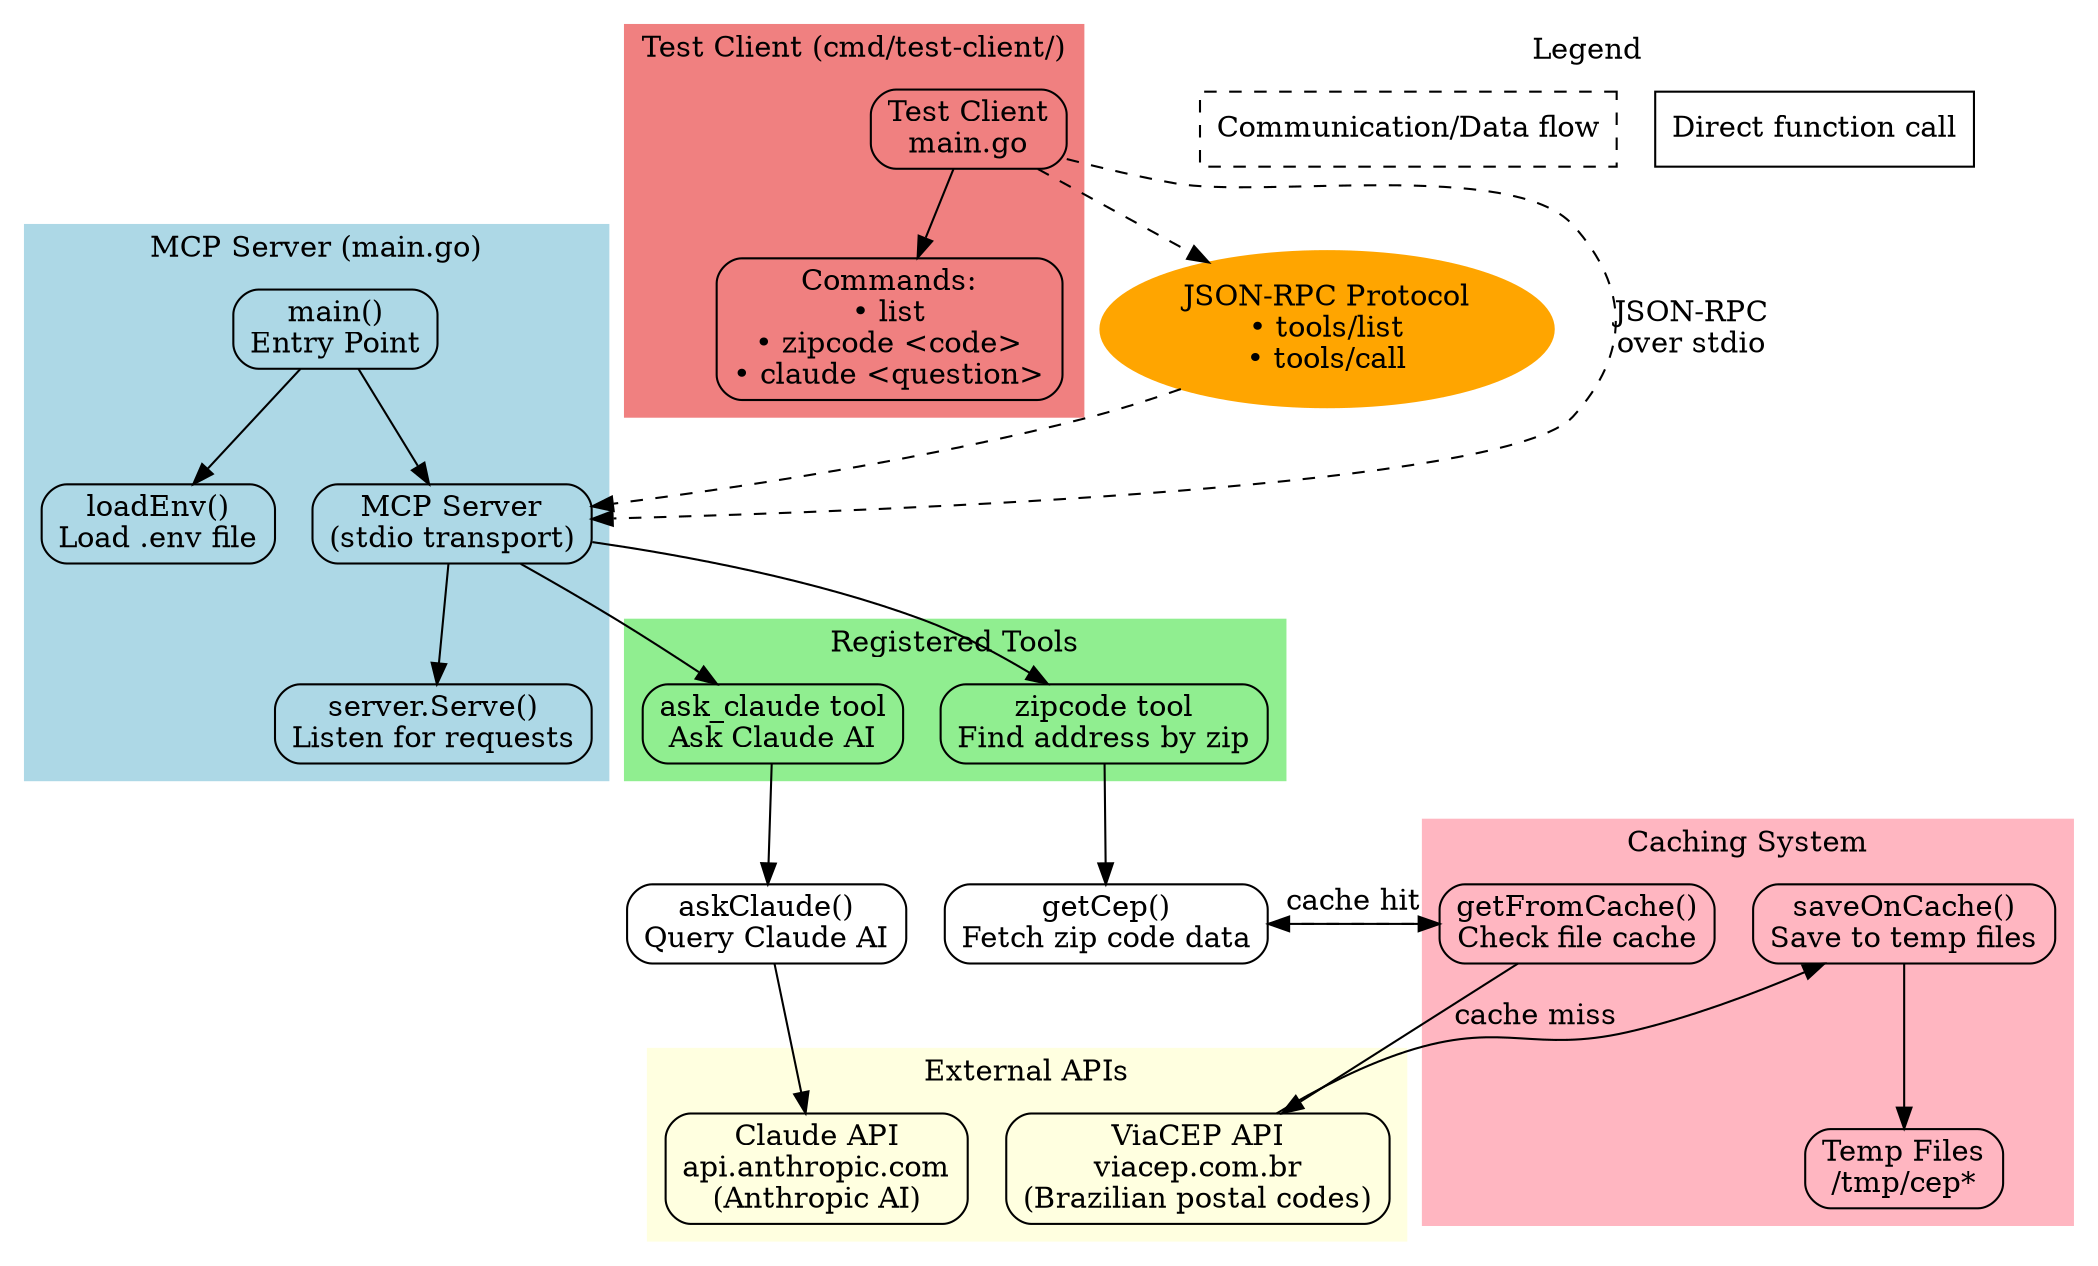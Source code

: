 digraph MCP_Server {
    rankdir=TB;
    node [shape=box, style=rounded];
    
    // Main components
    subgraph cluster_main {
        label="MCP Server (main.go)";
        style=filled;
        color=lightblue;
        
        main [label="main()\nEntry Point"];
        loadEnv [label="loadEnv()\nLoad .env file"];
        server [label="MCP Server\n(stdio transport)"];
        serve [label="server.Serve()\nListen for requests"];
    }
    
    // Tools registered
    subgraph cluster_tools {
        label="Registered Tools";
        style=filled;
        color=lightgreen;
        
        zipcode_tool [label="zipcode tool\nFind address by zip"];
        claude_tool [label="ask_claude tool\nAsk Claude AI"];
    }
    
    // External APIs
    subgraph cluster_external {
        label="External APIs";
        style=filled;
        color=lightyellow;
        
        viacep [label="ViaCEP API\nviacep.com.br\n(Brazilian postal codes)"];
        claude_api [label="Claude API\napi.anthropic.com\n(Anthropic AI)"];
    }
    
    // Cache system
    subgraph cluster_cache {
        label="Caching System";
        style=filled;
        color=lightpink;
        
        cache_check [label="getFromCache()\nCheck file cache"];
        cache_save [label="saveOnCache()\nSave to temp files"];
        temp_files [label="Temp Files\n/tmp/cep*"];
    }
    
    // Functions
    getCep [label="getCep()\nFetch zip code data"];
    askClaude [label="askClaude()\nQuery Claude AI"];
    
    // Test Client
    subgraph cluster_client {
        label="Test Client (cmd/test-client/)";
        style=filled;
        color=lightcoral;
        
        test_client [label="Test Client\nmain.go"];
        commands [label="Commands:\n• list\n• zipcode <code>\n• claude <question>"];
    }
    
    // Flow connections
    main -> loadEnv;
    main -> server;
    server -> zipcode_tool;
    server -> claude_tool;
    server -> serve;
    
    zipcode_tool -> getCep;
    claude_tool -> askClaude;
    
    getCep -> cache_check;
    cache_check -> viacep [label="cache miss"];
    cache_check -> getCep [label="cache hit", style=dashed];
    viacep -> cache_save;
    cache_save -> temp_files;
    
    askClaude -> claude_api;
    
    // Test client connections
    test_client -> commands;
    test_client -> server [label="JSON-RPC\nover stdio", style=dashed];
    
    // JSON-RPC protocol
    jsonrpc [label="JSON-RPC Protocol\n• tools/list\n• tools/call", shape=ellipse, style=filled, color=orange];
    test_client -> jsonrpc [style=dashed];
    jsonrpc -> server [style=dashed];
    
    // Legend
    subgraph cluster_legend {
        label="Legend";
        style=filled;
        color=white;
        
        solid_edge [label="Direct function call", style=solid];
        dashed_edge [label="Communication/Data flow", style=dashed];
    }
}